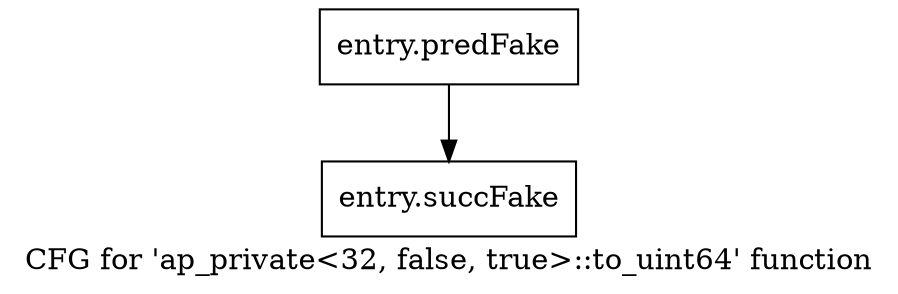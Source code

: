 digraph "CFG for 'ap_private\<32, false, true\>::to_uint64' function" {
	label="CFG for 'ap_private\<32, false, true\>::to_uint64' function";

	Node0x59e5580 [shape=record,filename="",linenumber="",label="{entry.predFake}"];
	Node0x59e5580 -> Node0x5b33920[ callList="" memoryops="" filename="/home/omerfaruk/tools/Xilinx/Vitis_HLS/2023.2/include/etc/ap_private.h" execusionnum="0"];
	Node0x5b33920 [shape=record,filename="/home/omerfaruk/tools/Xilinx/Vitis_HLS/2023.2/include/etc/ap_private.h",linenumber="1939",label="{entry.succFake}"];
}
